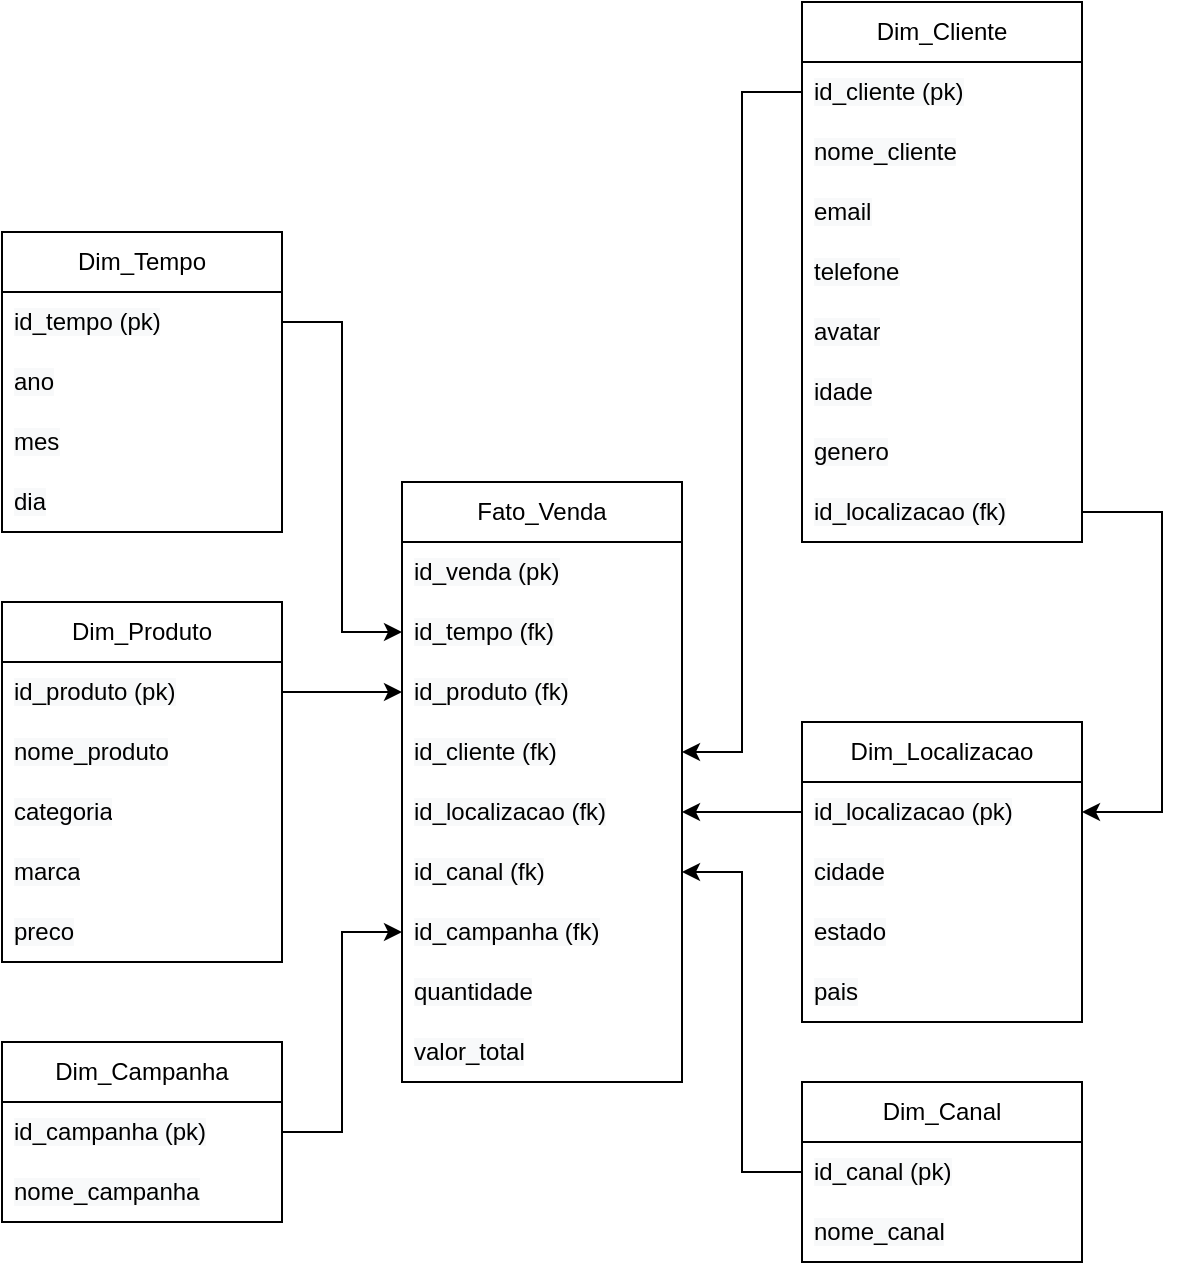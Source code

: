 <mxfile version="24.7.12">
  <diagram name="Página-1" id="lZqBhxNxPQuEYqGv3sEB">
    <mxGraphModel dx="2261" dy="738" grid="1" gridSize="10" guides="1" tooltips="1" connect="1" arrows="1" fold="1" page="1" pageScale="1" pageWidth="827" pageHeight="1169" math="0" shadow="0">
      <root>
        <mxCell id="0" />
        <mxCell id="1" parent="0" />
        <mxCell id="IE1BwV5bnImPkAkkBF8V-1" value="Fato_Venda" style="swimlane;fontStyle=0;childLayout=stackLayout;horizontal=1;startSize=30;horizontalStack=0;resizeParent=1;resizeParentMax=0;resizeLast=0;collapsible=1;marginBottom=0;whiteSpace=wrap;html=1;" parent="1" vertex="1">
          <mxGeometry x="-70" y="450" width="140" height="300" as="geometry" />
        </mxCell>
        <mxCell id="IE1BwV5bnImPkAkkBF8V-2" value="&lt;span style=&quot;font-family: Helvetica, &amp;quot;VP Default&amp;quot;; text-wrap: nowrap; background-color: rgb(248, 249, 250);&quot;&gt;id_venda (pk)&lt;/span&gt;" style="text;strokeColor=none;fillColor=none;align=left;verticalAlign=middle;spacingLeft=4;spacingRight=4;overflow=hidden;points=[[0,0.5],[1,0.5]];portConstraint=eastwest;rotatable=0;whiteSpace=wrap;html=1;" parent="IE1BwV5bnImPkAkkBF8V-1" vertex="1">
          <mxGeometry y="30" width="140" height="30" as="geometry" />
        </mxCell>
        <mxCell id="IE1BwV5bnImPkAkkBF8V-3" value="&lt;span style=&quot;font-family: Helvetica, &amp;quot;VP Default&amp;quot;; text-wrap: nowrap; background-color: rgb(248, 249, 250);&quot;&gt;id_tempo&amp;nbsp;&lt;/span&gt;&lt;span style=&quot;font-family: Helvetica, &amp;quot;VP Default&amp;quot;; text-wrap: nowrap; background-color: rgb(248, 249, 250);&quot;&gt;(fk)&lt;/span&gt;" style="text;strokeColor=none;fillColor=none;align=left;verticalAlign=middle;spacingLeft=4;spacingRight=4;overflow=hidden;points=[[0,0.5],[1,0.5]];portConstraint=eastwest;rotatable=0;whiteSpace=wrap;html=1;" parent="IE1BwV5bnImPkAkkBF8V-1" vertex="1">
          <mxGeometry y="60" width="140" height="30" as="geometry" />
        </mxCell>
        <mxCell id="IE1BwV5bnImPkAkkBF8V-4" value="&lt;span style=&quot;font-family: Helvetica, &amp;quot;VP Default&amp;quot;; text-wrap: nowrap; background-color: rgb(248, 249, 250);&quot;&gt;id_produto&amp;nbsp;&lt;/span&gt;&lt;span style=&quot;font-family: Helvetica, &amp;quot;VP Default&amp;quot;; text-wrap: nowrap; background-color: rgb(248, 249, 250);&quot;&gt;(fk)&lt;/span&gt;" style="text;strokeColor=none;fillColor=none;align=left;verticalAlign=middle;spacingLeft=4;spacingRight=4;overflow=hidden;points=[[0,0.5],[1,0.5]];portConstraint=eastwest;rotatable=0;whiteSpace=wrap;html=1;" parent="IE1BwV5bnImPkAkkBF8V-1" vertex="1">
          <mxGeometry y="90" width="140" height="30" as="geometry" />
        </mxCell>
        <mxCell id="IE1BwV5bnImPkAkkBF8V-7" value="&lt;span style=&quot;font-family: Helvetica, &amp;quot;VP Default&amp;quot;; text-wrap: nowrap; background-color: rgb(248, 249, 250);&quot;&gt;id_cliente&amp;nbsp;&lt;/span&gt;&lt;span style=&quot;font-family: Helvetica, &amp;quot;VP Default&amp;quot;; text-wrap: nowrap; background-color: rgb(248, 249, 250);&quot;&gt;(fk)&lt;/span&gt;" style="text;strokeColor=none;fillColor=none;align=left;verticalAlign=middle;spacingLeft=4;spacingRight=4;overflow=hidden;points=[[0,0.5],[1,0.5]];portConstraint=eastwest;rotatable=0;whiteSpace=wrap;html=1;" parent="IE1BwV5bnImPkAkkBF8V-1" vertex="1">
          <mxGeometry y="120" width="140" height="30" as="geometry" />
        </mxCell>
        <mxCell id="IE1BwV5bnImPkAkkBF8V-9" value="&lt;span style=&quot;font-family: Helvetica, &amp;quot;VP Default&amp;quot;; text-wrap: nowrap; background-color: rgb(248, 249, 250);&quot;&gt;id_localizacao&amp;nbsp;&lt;/span&gt;&lt;span style=&quot;font-family: Helvetica, &amp;quot;VP Default&amp;quot;; text-wrap: nowrap; background-color: rgb(248, 249, 250);&quot;&gt;(fk)&lt;/span&gt;" style="text;strokeColor=none;fillColor=none;align=left;verticalAlign=middle;spacingLeft=4;spacingRight=4;overflow=hidden;points=[[0,0.5],[1,0.5]];portConstraint=eastwest;rotatable=0;whiteSpace=wrap;html=1;" parent="IE1BwV5bnImPkAkkBF8V-1" vertex="1">
          <mxGeometry y="150" width="140" height="30" as="geometry" />
        </mxCell>
        <mxCell id="IE1BwV5bnImPkAkkBF8V-10" value="&lt;span style=&quot;font-family: Helvetica, &amp;quot;VP Default&amp;quot;; text-wrap: nowrap; background-color: rgb(248, 249, 250);&quot;&gt;id_canal&amp;nbsp;&lt;/span&gt;&lt;span style=&quot;font-family: Helvetica, &amp;quot;VP Default&amp;quot;; text-wrap: nowrap; background-color: rgb(248, 249, 250);&quot;&gt;(fk)&lt;/span&gt;" style="text;strokeColor=none;fillColor=none;align=left;verticalAlign=middle;spacingLeft=4;spacingRight=4;overflow=hidden;points=[[0,0.5],[1,0.5]];portConstraint=eastwest;rotatable=0;whiteSpace=wrap;html=1;" parent="IE1BwV5bnImPkAkkBF8V-1" vertex="1">
          <mxGeometry y="180" width="140" height="30" as="geometry" />
        </mxCell>
        <mxCell id="IE1BwV5bnImPkAkkBF8V-11" value="&lt;span style=&quot;font-family: Helvetica, &amp;quot;VP Default&amp;quot;; text-wrap: nowrap; background-color: rgb(248, 249, 250);&quot;&gt;id_campanha&amp;nbsp;&lt;/span&gt;&lt;span style=&quot;font-family: Helvetica, &amp;quot;VP Default&amp;quot;; text-wrap: nowrap; background-color: rgb(248, 249, 250);&quot;&gt;(fk)&lt;/span&gt;" style="text;strokeColor=none;fillColor=none;align=left;verticalAlign=middle;spacingLeft=4;spacingRight=4;overflow=hidden;points=[[0,0.5],[1,0.5]];portConstraint=eastwest;rotatable=0;whiteSpace=wrap;html=1;" parent="IE1BwV5bnImPkAkkBF8V-1" vertex="1">
          <mxGeometry y="210" width="140" height="30" as="geometry" />
        </mxCell>
        <mxCell id="IE1BwV5bnImPkAkkBF8V-8" value="&lt;span style=&quot;font-family: Helvetica, &amp;quot;VP Default&amp;quot;; text-wrap: nowrap; background-color: rgb(248, 249, 250);&quot;&gt;quantidade&lt;/span&gt;" style="text;strokeColor=none;fillColor=none;align=left;verticalAlign=middle;spacingLeft=4;spacingRight=4;overflow=hidden;points=[[0,0.5],[1,0.5]];portConstraint=eastwest;rotatable=0;whiteSpace=wrap;html=1;" parent="IE1BwV5bnImPkAkkBF8V-1" vertex="1">
          <mxGeometry y="240" width="140" height="30" as="geometry" />
        </mxCell>
        <mxCell id="IE1BwV5bnImPkAkkBF8V-12" value="&lt;span style=&quot;font-family: Helvetica, &amp;quot;VP Default&amp;quot;; text-wrap: nowrap; background-color: rgb(248, 249, 250);&quot;&gt;valor_total&lt;/span&gt;" style="text;strokeColor=none;fillColor=none;align=left;verticalAlign=middle;spacingLeft=4;spacingRight=4;overflow=hidden;points=[[0,0.5],[1,0.5]];portConstraint=eastwest;rotatable=0;whiteSpace=wrap;html=1;" parent="IE1BwV5bnImPkAkkBF8V-1" vertex="1">
          <mxGeometry y="270" width="140" height="30" as="geometry" />
        </mxCell>
        <mxCell id="IE1BwV5bnImPkAkkBF8V-60" style="edgeStyle=elbowEdgeStyle;rounded=0;orthogonalLoop=1;jettySize=auto;html=1;entryX=0;entryY=0.5;entryDx=0;entryDy=0;exitX=1;exitY=0.5;exitDx=0;exitDy=0;" parent="1" source="IE1BwV5bnImPkAkkBF8V-14" target="IE1BwV5bnImPkAkkBF8V-11" edge="1">
          <mxGeometry relative="1" as="geometry" />
        </mxCell>
        <mxCell id="IE1BwV5bnImPkAkkBF8V-13" value="Dim_Campanha" style="swimlane;fontStyle=0;childLayout=stackLayout;horizontal=1;startSize=30;horizontalStack=0;resizeParent=1;resizeParentMax=0;resizeLast=0;collapsible=1;marginBottom=0;whiteSpace=wrap;html=1;" parent="1" vertex="1">
          <mxGeometry x="-270" y="730" width="140" height="90" as="geometry" />
        </mxCell>
        <mxCell id="IE1BwV5bnImPkAkkBF8V-14" value="&lt;span style=&quot;font-family: Helvetica, &amp;quot;VP Default&amp;quot;; text-wrap: nowrap; background-color: rgb(248, 249, 250);&quot;&gt;id_campanha (pk)&lt;/span&gt;" style="text;strokeColor=none;fillColor=none;align=left;verticalAlign=middle;spacingLeft=4;spacingRight=4;overflow=hidden;points=[[0,0.5],[1,0.5]];portConstraint=eastwest;rotatable=0;whiteSpace=wrap;html=1;" parent="IE1BwV5bnImPkAkkBF8V-13" vertex="1">
          <mxGeometry y="30" width="140" height="30" as="geometry" />
        </mxCell>
        <mxCell id="IE1BwV5bnImPkAkkBF8V-15" value="&lt;span style=&quot;font-family: Helvetica, &amp;quot;VP Default&amp;quot;; text-wrap: nowrap; background-color: rgb(248, 249, 250);&quot;&gt;nome_campanha&lt;/span&gt;" style="text;strokeColor=none;fillColor=none;align=left;verticalAlign=middle;spacingLeft=4;spacingRight=4;overflow=hidden;points=[[0,0.5],[1,0.5]];portConstraint=eastwest;rotatable=0;whiteSpace=wrap;html=1;" parent="IE1BwV5bnImPkAkkBF8V-13" vertex="1">
          <mxGeometry y="60" width="140" height="30" as="geometry" />
        </mxCell>
        <mxCell id="IE1BwV5bnImPkAkkBF8V-24" value="Dim_Canal" style="swimlane;fontStyle=0;childLayout=stackLayout;horizontal=1;startSize=30;horizontalStack=0;resizeParent=1;resizeParentMax=0;resizeLast=0;collapsible=1;marginBottom=0;whiteSpace=wrap;html=1;" parent="1" vertex="1">
          <mxGeometry x="130" y="750" width="140" height="90" as="geometry" />
        </mxCell>
        <mxCell id="IE1BwV5bnImPkAkkBF8V-25" value="&lt;span style=&quot;font-family: Helvetica, &amp;quot;VP Default&amp;quot;; text-wrap: nowrap; background-color: rgb(248, 249, 250);&quot;&gt;id_canal (pk)&lt;/span&gt;" style="text;strokeColor=none;fillColor=none;align=left;verticalAlign=middle;spacingLeft=4;spacingRight=4;overflow=hidden;points=[[0,0.5],[1,0.5]];portConstraint=eastwest;rotatable=0;whiteSpace=wrap;html=1;" parent="IE1BwV5bnImPkAkkBF8V-24" vertex="1">
          <mxGeometry y="30" width="140" height="30" as="geometry" />
        </mxCell>
        <mxCell id="IE1BwV5bnImPkAkkBF8V-26" value="&lt;span style=&quot;font-family: Helvetica, &amp;quot;VP Default&amp;quot;; text-wrap: nowrap; background-color: rgb(248, 249, 250);&quot;&gt;nome_canal&lt;/span&gt;" style="text;strokeColor=none;fillColor=none;align=left;verticalAlign=middle;spacingLeft=4;spacingRight=4;overflow=hidden;points=[[0,0.5],[1,0.5]];portConstraint=eastwest;rotatable=0;whiteSpace=wrap;html=1;" parent="IE1BwV5bnImPkAkkBF8V-24" vertex="1">
          <mxGeometry y="60" width="140" height="30" as="geometry" />
        </mxCell>
        <mxCell id="IE1BwV5bnImPkAkkBF8V-27" value="Dim_Cliente" style="swimlane;fontStyle=0;childLayout=stackLayout;horizontal=1;startSize=30;horizontalStack=0;resizeParent=1;resizeParentMax=0;resizeLast=0;collapsible=1;marginBottom=0;whiteSpace=wrap;html=1;" parent="1" vertex="1">
          <mxGeometry x="130" y="210" width="140" height="270" as="geometry" />
        </mxCell>
        <mxCell id="IE1BwV5bnImPkAkkBF8V-28" value="&lt;span style=&quot;font-family: Helvetica, &amp;quot;VP Default&amp;quot;; text-wrap: nowrap; background-color: rgb(248, 249, 250);&quot;&gt;id_cliente (pk)&lt;/span&gt;" style="text;strokeColor=none;fillColor=none;align=left;verticalAlign=middle;spacingLeft=4;spacingRight=4;overflow=hidden;points=[[0,0.5],[1,0.5]];portConstraint=eastwest;rotatable=0;whiteSpace=wrap;html=1;" parent="IE1BwV5bnImPkAkkBF8V-27" vertex="1">
          <mxGeometry y="30" width="140" height="30" as="geometry" />
        </mxCell>
        <mxCell id="IE1BwV5bnImPkAkkBF8V-29" value="&lt;span style=&quot;font-family: Helvetica, &amp;quot;VP Default&amp;quot;; text-wrap: nowrap; background-color: rgb(248, 249, 250);&quot;&gt;nome_cliente&lt;/span&gt;" style="text;strokeColor=none;fillColor=none;align=left;verticalAlign=middle;spacingLeft=4;spacingRight=4;overflow=hidden;points=[[0,0.5],[1,0.5]];portConstraint=eastwest;rotatable=0;whiteSpace=wrap;html=1;" parent="IE1BwV5bnImPkAkkBF8V-27" vertex="1">
          <mxGeometry y="60" width="140" height="30" as="geometry" />
        </mxCell>
        <mxCell id="IE1BwV5bnImPkAkkBF8V-30" value="&lt;span style=&quot;font-family: Helvetica, &amp;quot;VP Default&amp;quot;; text-wrap: nowrap; background-color: rgb(248, 249, 250);&quot;&gt;email&lt;/span&gt;" style="text;strokeColor=none;fillColor=none;align=left;verticalAlign=middle;spacingLeft=4;spacingRight=4;overflow=hidden;points=[[0,0.5],[1,0.5]];portConstraint=eastwest;rotatable=0;whiteSpace=wrap;html=1;" parent="IE1BwV5bnImPkAkkBF8V-27" vertex="1">
          <mxGeometry y="90" width="140" height="30" as="geometry" />
        </mxCell>
        <mxCell id="IE1BwV5bnImPkAkkBF8V-31" value="&lt;span style=&quot;font-family: Helvetica, &amp;quot;VP Default&amp;quot;; text-wrap: nowrap; background-color: rgb(248, 249, 250);&quot;&gt;telefone&lt;/span&gt;" style="text;strokeColor=none;fillColor=none;align=left;verticalAlign=middle;spacingLeft=4;spacingRight=4;overflow=hidden;points=[[0,0.5],[1,0.5]];portConstraint=eastwest;rotatable=0;whiteSpace=wrap;html=1;" parent="IE1BwV5bnImPkAkkBF8V-27" vertex="1">
          <mxGeometry y="120" width="140" height="30" as="geometry" />
        </mxCell>
        <mxCell id="IE1BwV5bnImPkAkkBF8V-32" value="&lt;span style=&quot;font-family: Helvetica, &amp;quot;VP Default&amp;quot;; text-wrap: nowrap; background-color: rgb(248, 249, 250);&quot;&gt;avatar&lt;/span&gt;" style="text;strokeColor=none;fillColor=none;align=left;verticalAlign=middle;spacingLeft=4;spacingRight=4;overflow=hidden;points=[[0,0.5],[1,0.5]];portConstraint=eastwest;rotatable=0;whiteSpace=wrap;html=1;" parent="IE1BwV5bnImPkAkkBF8V-27" vertex="1">
          <mxGeometry y="150" width="140" height="30" as="geometry" />
        </mxCell>
        <mxCell id="IE1BwV5bnImPkAkkBF8V-67" value="&lt;span style=&quot;font-family: Helvetica, &amp;quot;VP Default&amp;quot;; text-wrap: nowrap; background-color: rgb(248, 249, 250);&quot;&gt;idade&lt;/span&gt;" style="text;strokeColor=none;fillColor=none;align=left;verticalAlign=middle;spacingLeft=4;spacingRight=4;overflow=hidden;points=[[0,0.5],[1,0.5]];portConstraint=eastwest;rotatable=0;whiteSpace=wrap;html=1;" parent="IE1BwV5bnImPkAkkBF8V-27" vertex="1">
          <mxGeometry y="180" width="140" height="30" as="geometry" />
        </mxCell>
        <mxCell id="IE1BwV5bnImPkAkkBF8V-68" value="&lt;span style=&quot;font-family: Helvetica, &amp;quot;VP Default&amp;quot;; text-wrap: nowrap; background-color: rgb(248, 249, 250);&quot;&gt;genero&lt;/span&gt;" style="text;strokeColor=none;fillColor=none;align=left;verticalAlign=middle;spacingLeft=4;spacingRight=4;overflow=hidden;points=[[0,0.5],[1,0.5]];portConstraint=eastwest;rotatable=0;whiteSpace=wrap;html=1;" parent="IE1BwV5bnImPkAkkBF8V-27" vertex="1">
          <mxGeometry y="210" width="140" height="30" as="geometry" />
        </mxCell>
        <mxCell id="IE1BwV5bnImPkAkkBF8V-69" value="&lt;span style=&quot;font-family: Helvetica, &amp;quot;VP Default&amp;quot;; text-wrap: nowrap; background-color: rgb(248, 249, 250);&quot;&gt;id_localizacao (fk)&lt;/span&gt;" style="text;strokeColor=none;fillColor=none;align=left;verticalAlign=middle;spacingLeft=4;spacingRight=4;overflow=hidden;points=[[0,0.5],[1,0.5]];portConstraint=eastwest;rotatable=0;whiteSpace=wrap;html=1;" parent="IE1BwV5bnImPkAkkBF8V-27" vertex="1">
          <mxGeometry y="240" width="140" height="30" as="geometry" />
        </mxCell>
        <mxCell id="IE1BwV5bnImPkAkkBF8V-38" value="Dim_Localizacao" style="swimlane;fontStyle=0;childLayout=stackLayout;horizontal=1;startSize=30;horizontalStack=0;resizeParent=1;resizeParentMax=0;resizeLast=0;collapsible=1;marginBottom=0;whiteSpace=wrap;html=1;" parent="1" vertex="1">
          <mxGeometry x="130" y="570" width="140" height="150" as="geometry" />
        </mxCell>
        <mxCell id="IE1BwV5bnImPkAkkBF8V-39" value="&lt;span style=&quot;font-family: Helvetica, &amp;quot;VP Default&amp;quot;; text-wrap: nowrap; background-color: rgb(248, 249, 250);&quot;&gt;id_localizacao (pk)&lt;/span&gt;" style="text;strokeColor=none;fillColor=none;align=left;verticalAlign=middle;spacingLeft=4;spacingRight=4;overflow=hidden;points=[[0,0.5],[1,0.5]];portConstraint=eastwest;rotatable=0;whiteSpace=wrap;html=1;" parent="IE1BwV5bnImPkAkkBF8V-38" vertex="1">
          <mxGeometry y="30" width="140" height="30" as="geometry" />
        </mxCell>
        <mxCell id="IE1BwV5bnImPkAkkBF8V-40" value="&lt;span style=&quot;font-family: Helvetica, &amp;quot;VP Default&amp;quot;; text-wrap: nowrap; background-color: rgb(248, 249, 250);&quot;&gt;cidade&lt;/span&gt;" style="text;strokeColor=none;fillColor=none;align=left;verticalAlign=middle;spacingLeft=4;spacingRight=4;overflow=hidden;points=[[0,0.5],[1,0.5]];portConstraint=eastwest;rotatable=0;whiteSpace=wrap;html=1;" parent="IE1BwV5bnImPkAkkBF8V-38" vertex="1">
          <mxGeometry y="60" width="140" height="30" as="geometry" />
        </mxCell>
        <mxCell id="IE1BwV5bnImPkAkkBF8V-41" value="&lt;span style=&quot;font-family: Helvetica, &amp;quot;VP Default&amp;quot;; text-wrap: nowrap; background-color: rgb(248, 249, 250);&quot;&gt;estado&lt;/span&gt;" style="text;strokeColor=none;fillColor=none;align=left;verticalAlign=middle;spacingLeft=4;spacingRight=4;overflow=hidden;points=[[0,0.5],[1,0.5]];portConstraint=eastwest;rotatable=0;whiteSpace=wrap;html=1;" parent="IE1BwV5bnImPkAkkBF8V-38" vertex="1">
          <mxGeometry y="90" width="140" height="30" as="geometry" />
        </mxCell>
        <mxCell id="IE1BwV5bnImPkAkkBF8V-42" value="&lt;span style=&quot;font-family: Helvetica, &amp;quot;VP Default&amp;quot;; text-wrap: nowrap; background-color: rgb(248, 249, 250);&quot;&gt;pais&lt;/span&gt;" style="text;strokeColor=none;fillColor=none;align=left;verticalAlign=middle;spacingLeft=4;spacingRight=4;overflow=hidden;points=[[0,0.5],[1,0.5]];portConstraint=eastwest;rotatable=0;whiteSpace=wrap;html=1;" parent="IE1BwV5bnImPkAkkBF8V-38" vertex="1">
          <mxGeometry y="120" width="140" height="30" as="geometry" />
        </mxCell>
        <mxCell id="IE1BwV5bnImPkAkkBF8V-44" value="Dim_Produto" style="swimlane;fontStyle=0;childLayout=stackLayout;horizontal=1;startSize=30;horizontalStack=0;resizeParent=1;resizeParentMax=0;resizeLast=0;collapsible=1;marginBottom=0;whiteSpace=wrap;html=1;" parent="1" vertex="1">
          <mxGeometry x="-270" y="510" width="140" height="180" as="geometry" />
        </mxCell>
        <mxCell id="IE1BwV5bnImPkAkkBF8V-45" value="&lt;span style=&quot;font-family: Helvetica, &amp;quot;VP Default&amp;quot;; text-wrap: nowrap; background-color: rgb(248, 249, 250);&quot;&gt;id_produto (pk)&lt;/span&gt;" style="text;strokeColor=none;fillColor=none;align=left;verticalAlign=middle;spacingLeft=4;spacingRight=4;overflow=hidden;points=[[0,0.5],[1,0.5]];portConstraint=eastwest;rotatable=0;whiteSpace=wrap;html=1;" parent="IE1BwV5bnImPkAkkBF8V-44" vertex="1">
          <mxGeometry y="30" width="140" height="30" as="geometry" />
        </mxCell>
        <mxCell id="IE1BwV5bnImPkAkkBF8V-46" value="&lt;span style=&quot;font-family: Helvetica, &amp;quot;VP Default&amp;quot;; text-wrap: nowrap; background-color: rgb(248, 249, 250);&quot;&gt;nome_produto&lt;/span&gt;" style="text;strokeColor=none;fillColor=none;align=left;verticalAlign=middle;spacingLeft=4;spacingRight=4;overflow=hidden;points=[[0,0.5],[1,0.5]];portConstraint=eastwest;rotatable=0;whiteSpace=wrap;html=1;" parent="IE1BwV5bnImPkAkkBF8V-44" vertex="1">
          <mxGeometry y="60" width="140" height="30" as="geometry" />
        </mxCell>
        <mxCell id="IE1BwV5bnImPkAkkBF8V-47" value="&lt;span style=&quot;font-family: Helvetica, &amp;quot;VP Default&amp;quot;; text-wrap: nowrap; background-color: rgb(248, 249, 250);&quot;&gt;categoria&lt;/span&gt;" style="text;strokeColor=none;fillColor=none;align=left;verticalAlign=middle;spacingLeft=4;spacingRight=4;overflow=hidden;points=[[0,0.5],[1,0.5]];portConstraint=eastwest;rotatable=0;whiteSpace=wrap;html=1;" parent="IE1BwV5bnImPkAkkBF8V-44" vertex="1">
          <mxGeometry y="90" width="140" height="30" as="geometry" />
        </mxCell>
        <mxCell id="IE1BwV5bnImPkAkkBF8V-48" value="&lt;span style=&quot;font-family: Helvetica, &amp;quot;VP Default&amp;quot;; text-wrap: nowrap; background-color: rgb(248, 249, 250);&quot;&gt;marca&lt;/span&gt;" style="text;strokeColor=none;fillColor=none;align=left;verticalAlign=middle;spacingLeft=4;spacingRight=4;overflow=hidden;points=[[0,0.5],[1,0.5]];portConstraint=eastwest;rotatable=0;whiteSpace=wrap;html=1;" parent="IE1BwV5bnImPkAkkBF8V-44" vertex="1">
          <mxGeometry y="120" width="140" height="30" as="geometry" />
        </mxCell>
        <mxCell id="IE1BwV5bnImPkAkkBF8V-49" value="&lt;span style=&quot;font-family: Helvetica, &amp;quot;VP Default&amp;quot;; text-wrap: nowrap; background-color: rgb(248, 249, 250);&quot;&gt;preco&lt;/span&gt;" style="text;strokeColor=none;fillColor=none;align=left;verticalAlign=middle;spacingLeft=4;spacingRight=4;overflow=hidden;points=[[0,0.5],[1,0.5]];portConstraint=eastwest;rotatable=0;whiteSpace=wrap;html=1;" parent="IE1BwV5bnImPkAkkBF8V-44" vertex="1">
          <mxGeometry y="150" width="140" height="30" as="geometry" />
        </mxCell>
        <mxCell id="IE1BwV5bnImPkAkkBF8V-51" value="Dim_Tempo" style="swimlane;fontStyle=0;childLayout=stackLayout;horizontal=1;startSize=30;horizontalStack=0;resizeParent=1;resizeParentMax=0;resizeLast=0;collapsible=1;marginBottom=0;whiteSpace=wrap;html=1;" parent="1" vertex="1">
          <mxGeometry x="-270" y="325" width="140" height="150" as="geometry" />
        </mxCell>
        <mxCell id="IE1BwV5bnImPkAkkBF8V-52" value="&lt;span style=&quot;font-family: Helvetica, &amp;quot;VP Default&amp;quot;; text-wrap: nowrap; background-color: rgb(248, 249, 250);&quot;&gt;id_tempo (pk)&lt;/span&gt;" style="text;strokeColor=none;fillColor=none;align=left;verticalAlign=middle;spacingLeft=4;spacingRight=4;overflow=hidden;points=[[0,0.5],[1,0.5]];portConstraint=eastwest;rotatable=0;whiteSpace=wrap;html=1;shadow=0;" parent="IE1BwV5bnImPkAkkBF8V-51" vertex="1">
          <mxGeometry y="30" width="140" height="30" as="geometry" />
        </mxCell>
        <mxCell id="IE1BwV5bnImPkAkkBF8V-53" value="&lt;span style=&quot;font-family: Helvetica, &amp;quot;VP Default&amp;quot;; text-wrap: nowrap; background-color: rgb(248, 249, 250);&quot;&gt;ano&lt;/span&gt;" style="text;strokeColor=none;fillColor=none;align=left;verticalAlign=middle;spacingLeft=4;spacingRight=4;overflow=hidden;points=[[0,0.5],[1,0.5]];portConstraint=eastwest;rotatable=0;whiteSpace=wrap;html=1;" parent="IE1BwV5bnImPkAkkBF8V-51" vertex="1">
          <mxGeometry y="60" width="140" height="30" as="geometry" />
        </mxCell>
        <mxCell id="IE1BwV5bnImPkAkkBF8V-54" value="&lt;span style=&quot;font-family: Helvetica, &amp;quot;VP Default&amp;quot;; text-wrap: nowrap; background-color: rgb(248, 249, 250);&quot;&gt;mes&lt;/span&gt;" style="text;strokeColor=none;fillColor=none;align=left;verticalAlign=middle;spacingLeft=4;spacingRight=4;overflow=hidden;points=[[0,0.5],[1,0.5]];portConstraint=eastwest;rotatable=0;whiteSpace=wrap;html=1;" parent="IE1BwV5bnImPkAkkBF8V-51" vertex="1">
          <mxGeometry y="90" width="140" height="30" as="geometry" />
        </mxCell>
        <mxCell id="IE1BwV5bnImPkAkkBF8V-55" value="&lt;span style=&quot;font-family: Helvetica, &amp;quot;VP Default&amp;quot;; text-wrap: nowrap; background-color: rgb(248, 249, 250);&quot;&gt;dia&lt;/span&gt;" style="text;strokeColor=none;fillColor=none;align=left;verticalAlign=middle;spacingLeft=4;spacingRight=4;overflow=hidden;points=[[0,0.5],[1,0.5]];portConstraint=eastwest;rotatable=0;whiteSpace=wrap;html=1;" parent="IE1BwV5bnImPkAkkBF8V-51" vertex="1">
          <mxGeometry y="120" width="140" height="30" as="geometry" />
        </mxCell>
        <mxCell id="IE1BwV5bnImPkAkkBF8V-59" style="edgeStyle=elbowEdgeStyle;rounded=0;orthogonalLoop=1;jettySize=auto;html=1;" parent="1" source="IE1BwV5bnImPkAkkBF8V-52" target="IE1BwV5bnImPkAkkBF8V-3" edge="1">
          <mxGeometry relative="1" as="geometry" />
        </mxCell>
        <mxCell id="IE1BwV5bnImPkAkkBF8V-61" style="edgeStyle=elbowEdgeStyle;rounded=0;orthogonalLoop=1;jettySize=auto;html=1;entryX=1;entryY=0.5;entryDx=0;entryDy=0;" parent="1" source="IE1BwV5bnImPkAkkBF8V-25" target="IE1BwV5bnImPkAkkBF8V-10" edge="1">
          <mxGeometry relative="1" as="geometry" />
        </mxCell>
        <mxCell id="IE1BwV5bnImPkAkkBF8V-62" style="edgeStyle=elbowEdgeStyle;rounded=0;orthogonalLoop=1;jettySize=auto;html=1;entryX=1;entryY=0.5;entryDx=0;entryDy=0;" parent="1" source="IE1BwV5bnImPkAkkBF8V-28" target="IE1BwV5bnImPkAkkBF8V-7" edge="1">
          <mxGeometry relative="1" as="geometry" />
        </mxCell>
        <mxCell id="IE1BwV5bnImPkAkkBF8V-63" style="edgeStyle=elbowEdgeStyle;rounded=0;orthogonalLoop=1;jettySize=auto;html=1;entryX=1;entryY=0.5;entryDx=0;entryDy=0;" parent="1" source="IE1BwV5bnImPkAkkBF8V-39" target="IE1BwV5bnImPkAkkBF8V-9" edge="1">
          <mxGeometry relative="1" as="geometry" />
        </mxCell>
        <mxCell id="IE1BwV5bnImPkAkkBF8V-64" style="edgeStyle=elbowEdgeStyle;rounded=0;orthogonalLoop=1;jettySize=auto;html=1;entryX=0;entryY=0.5;entryDx=0;entryDy=0;" parent="1" source="IE1BwV5bnImPkAkkBF8V-45" target="IE1BwV5bnImPkAkkBF8V-4" edge="1">
          <mxGeometry relative="1" as="geometry" />
        </mxCell>
        <mxCell id="IE1BwV5bnImPkAkkBF8V-73" style="edgeStyle=elbowEdgeStyle;rounded=0;orthogonalLoop=1;jettySize=auto;html=1;entryX=1;entryY=0.5;entryDx=0;entryDy=0;exitX=1;exitY=0.5;exitDx=0;exitDy=0;" parent="1" source="IE1BwV5bnImPkAkkBF8V-69" target="IE1BwV5bnImPkAkkBF8V-39" edge="1">
          <mxGeometry relative="1" as="geometry">
            <Array as="points">
              <mxPoint x="310" y="540" />
            </Array>
          </mxGeometry>
        </mxCell>
      </root>
    </mxGraphModel>
  </diagram>
</mxfile>

